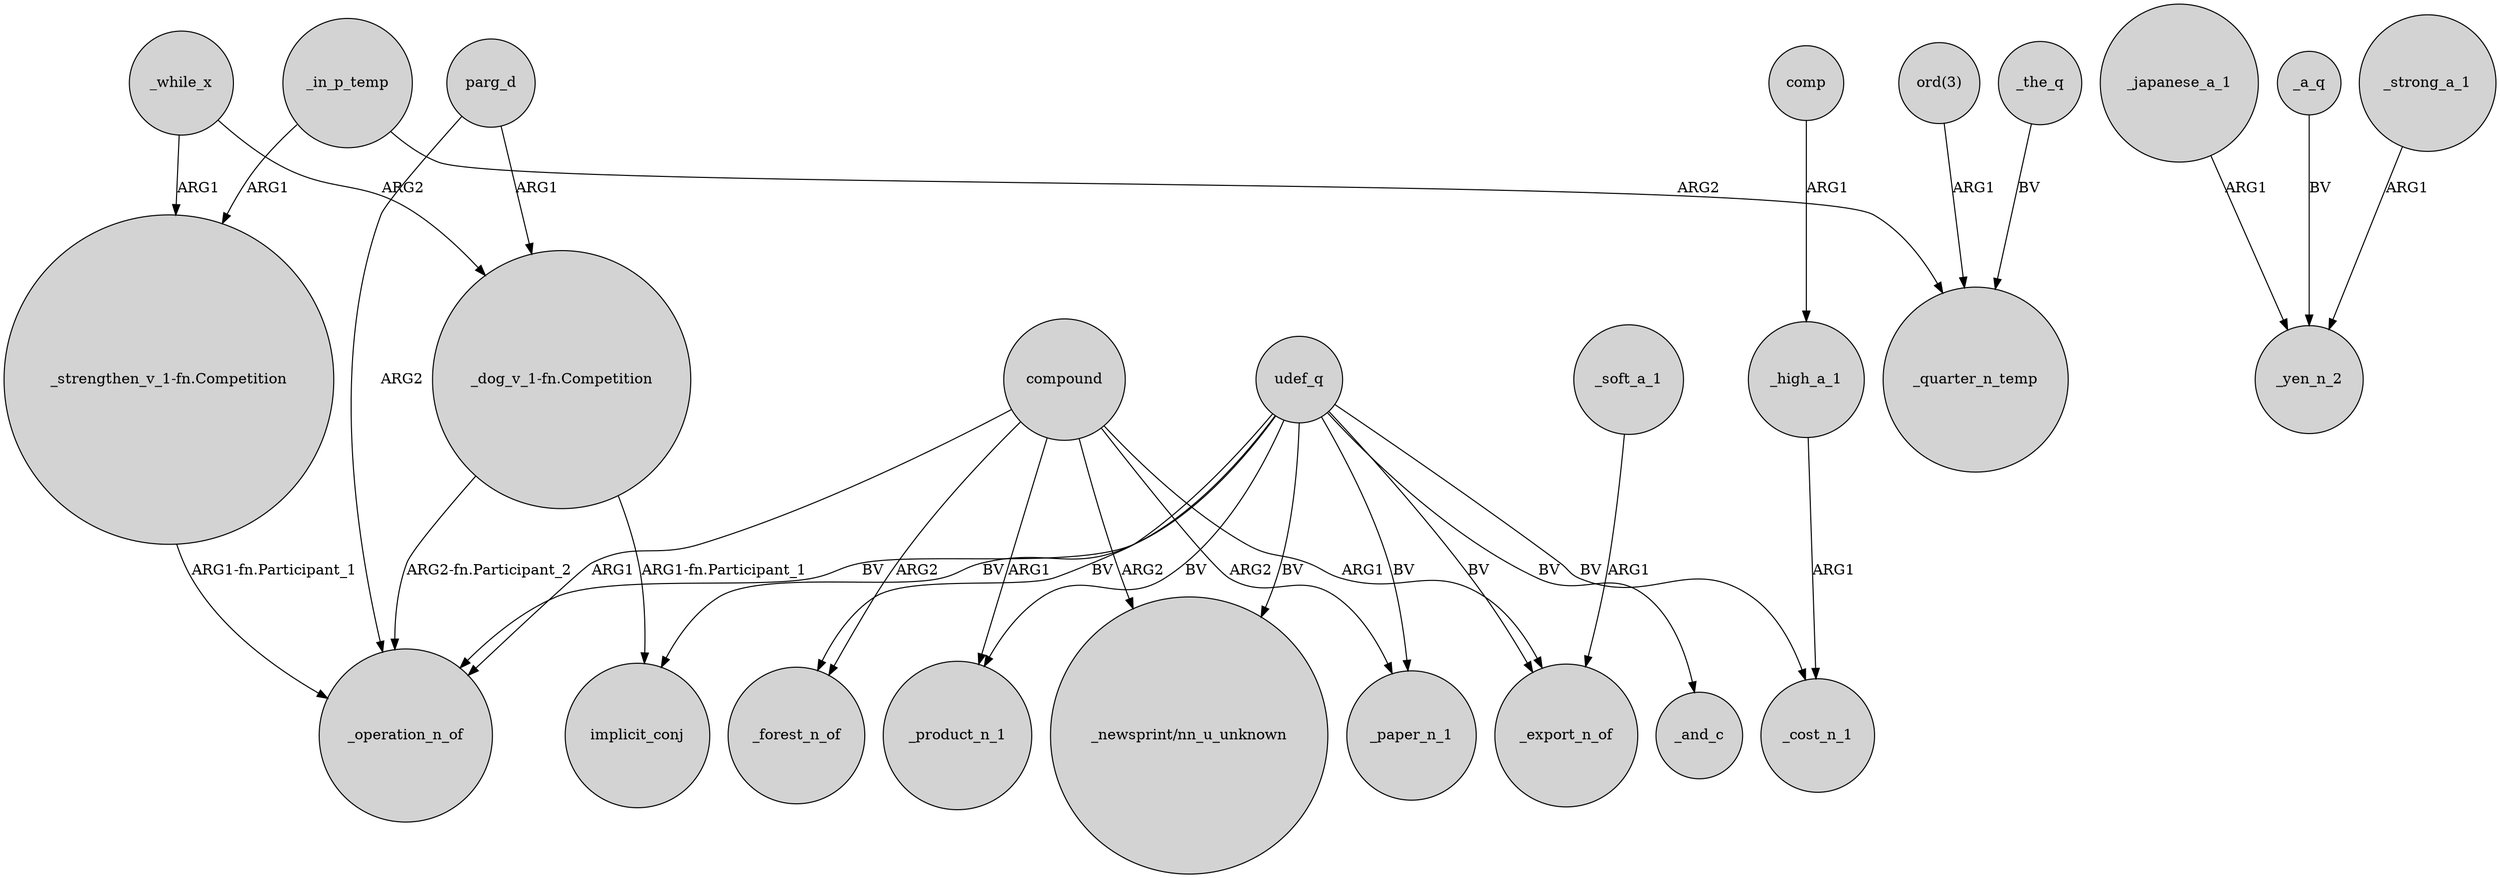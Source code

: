 digraph {
	node [shape=circle style=filled]
	"_dog_v_1-fn.Competition" -> _operation_n_of [label="ARG2-fn.Participant_2"]
	udef_q -> "_newsprint/nn_u_unknown" [label=BV]
	_in_p_temp -> _quarter_n_temp [label=ARG2]
	"ord(3)" -> _quarter_n_temp [label=ARG1]
	udef_q -> _paper_n_1 [label=BV]
	udef_q -> _forest_n_of [label=BV]
	compound -> _paper_n_1 [label=ARG2]
	_the_q -> _quarter_n_temp [label=BV]
	_in_p_temp -> "_strengthen_v_1-fn.Competition" [label=ARG1]
	udef_q -> _export_n_of [label=BV]
	_while_x -> "_strengthen_v_1-fn.Competition" [label=ARG1]
	parg_d -> "_dog_v_1-fn.Competition" [label=ARG1]
	udef_q -> _product_n_1 [label=BV]
	compound -> _operation_n_of [label=ARG1]
	compound -> _export_n_of [label=ARG1]
	udef_q -> _and_c [label=BV]
	compound -> _forest_n_of [label=ARG2]
	_japanese_a_1 -> _yen_n_2 [label=ARG1]
	_high_a_1 -> _cost_n_1 [label=ARG1]
	_soft_a_1 -> _export_n_of [label=ARG1]
	"_dog_v_1-fn.Competition" -> implicit_conj [label="ARG1-fn.Participant_1"]
	comp -> _high_a_1 [label=ARG1]
	udef_q -> _operation_n_of [label=BV]
	_a_q -> _yen_n_2 [label=BV]
	"_strengthen_v_1-fn.Competition" -> _operation_n_of [label="ARG1-fn.Participant_1"]
	_strong_a_1 -> _yen_n_2 [label=ARG1]
	_while_x -> "_dog_v_1-fn.Competition" [label=ARG2]
	compound -> _product_n_1 [label=ARG1]
	parg_d -> _operation_n_of [label=ARG2]
	udef_q -> implicit_conj [label=BV]
	udef_q -> _cost_n_1 [label=BV]
	compound -> "_newsprint/nn_u_unknown" [label=ARG2]
}
